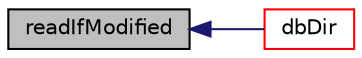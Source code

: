 digraph "readIfModified"
{
  bgcolor="transparent";
  edge [fontname="Helvetica",fontsize="10",labelfontname="Helvetica",labelfontsize="10"];
  node [fontname="Helvetica",fontsize="10",shape=record];
  rankdir="LR";
  Node8645 [label="readIfModified",height=0.2,width=0.4,color="black", fillcolor="grey75", style="filled", fontcolor="black"];
  Node8645 -> Node8646 [dir="back",color="midnightblue",fontsize="10",style="solid",fontname="Helvetica"];
  Node8646 [label="dbDir",height=0.2,width=0.4,color="red",URL="$a27433.html#a9ecd132f79c64a2676e2ec906c864653",tooltip="Local directory path of this objectRegistry relative to the time. "];
}
